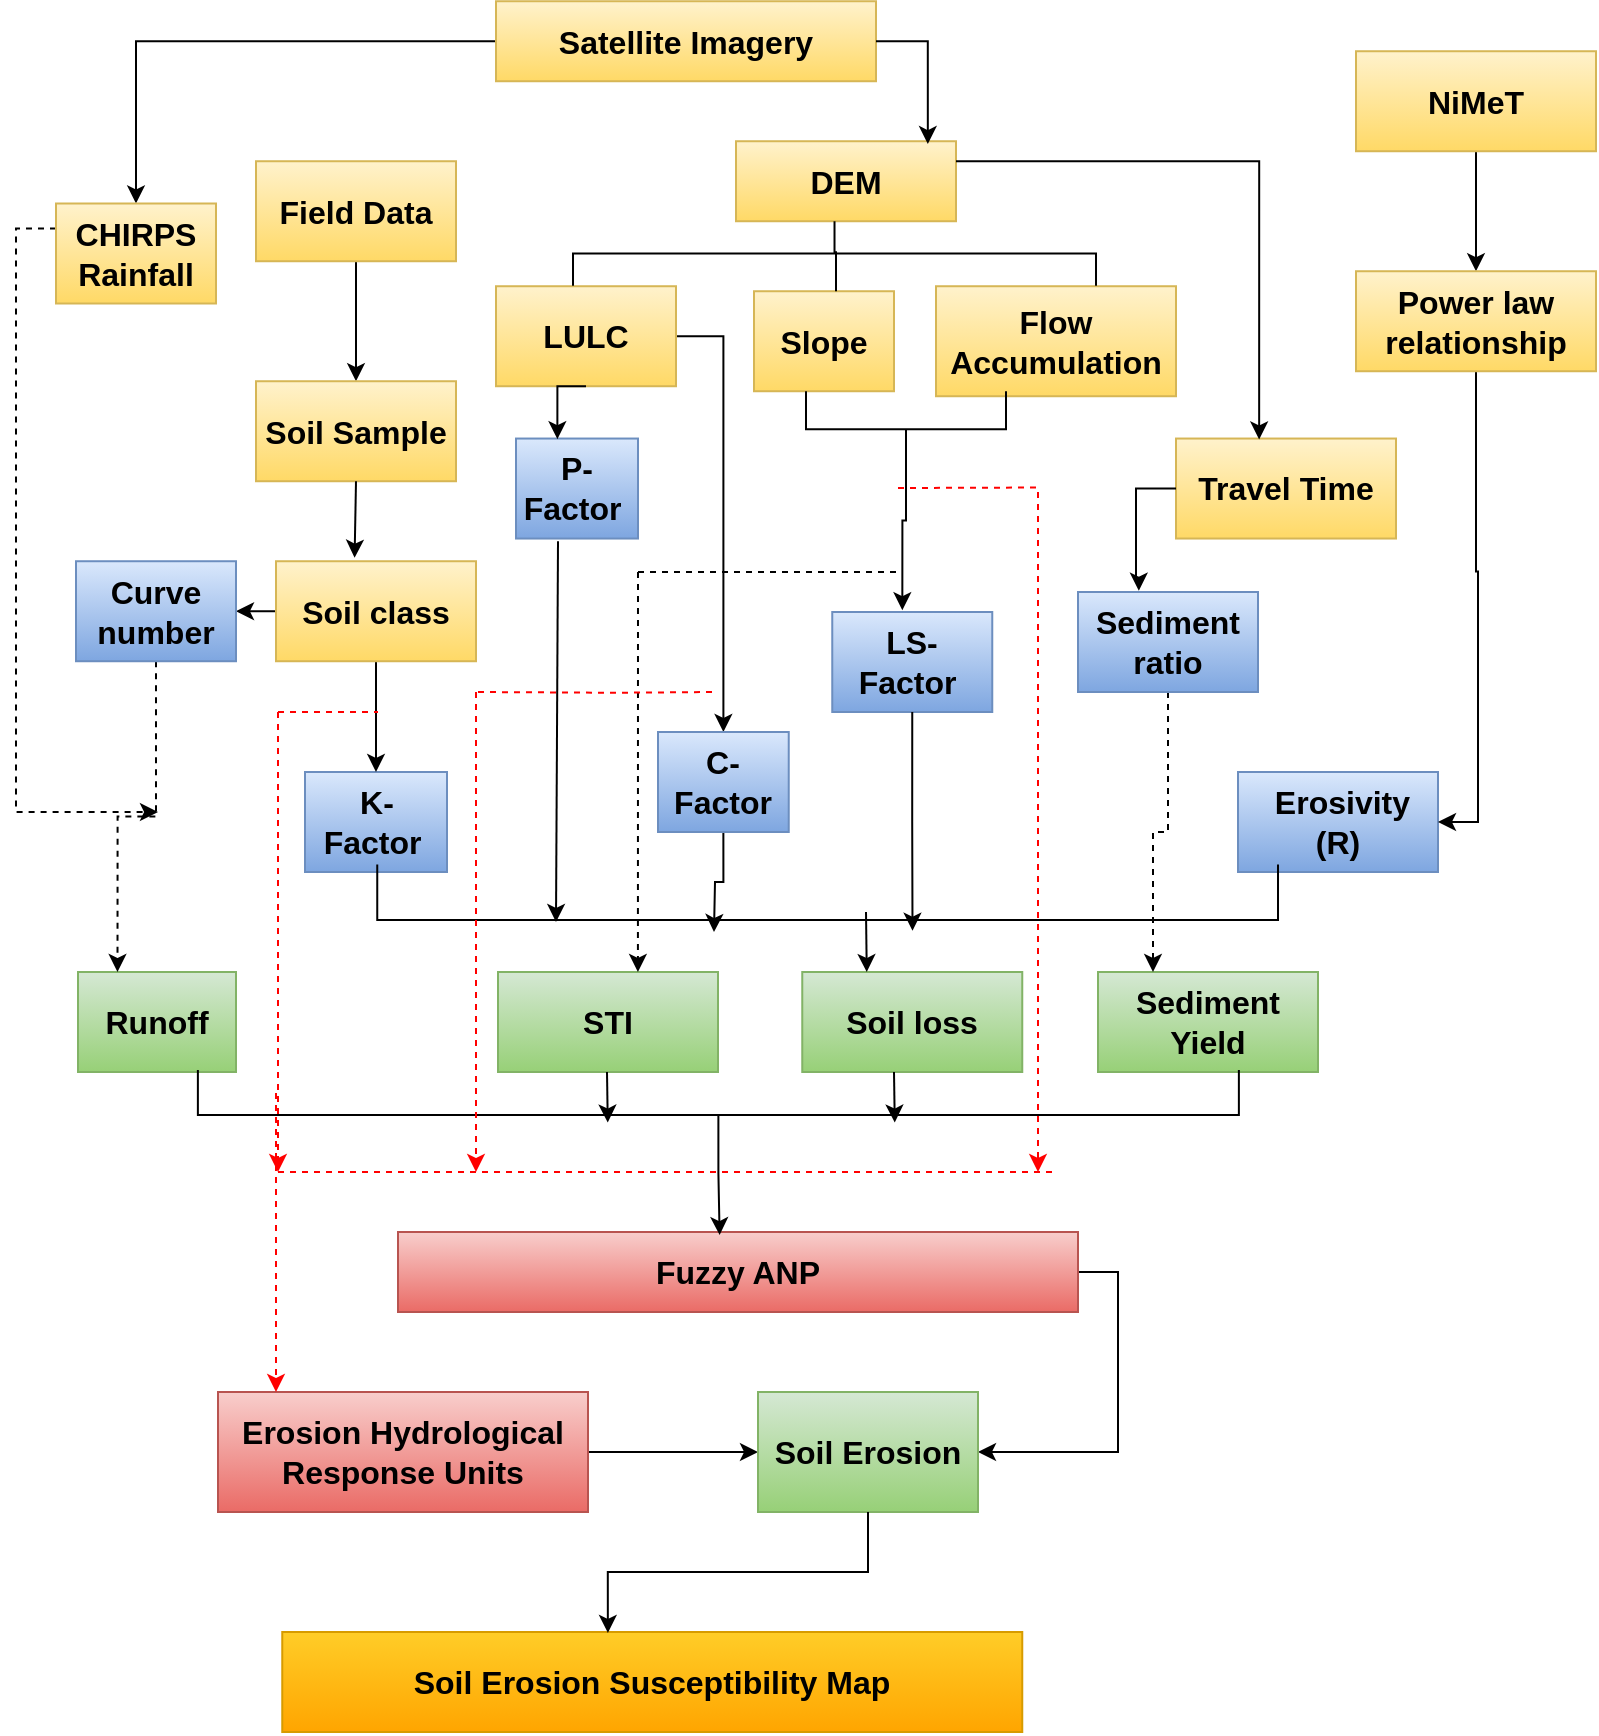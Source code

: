 <mxfile version="24.6.5" type="github">
  <diagram name="Page-1" id="inqWLciCbVHI9luaHnti">
    <mxGraphModel dx="1032" dy="501" grid="1" gridSize="10" guides="1" tooltips="1" connect="1" arrows="1" fold="1" page="1" pageScale="1" pageWidth="827" pageHeight="1169" math="0" shadow="0">
      <root>
        <mxCell id="0" />
        <mxCell id="1" parent="0" />
        <mxCell id="StorMDXj1wA3yloI9Yh7-1" value="&lt;b&gt;&lt;font style=&quot;font-size: 16px;&quot;&gt;DEM&lt;/font&gt;&lt;/b&gt;" style="rounded=0;whiteSpace=wrap;html=1;fillColor=#fff2cc;gradientColor=#ffd966;strokeColor=#d6b656;" vertex="1" parent="1">
          <mxGeometry x="379" y="134.62" width="110" height="40" as="geometry" />
        </mxCell>
        <mxCell id="StorMDXj1wA3yloI9Yh7-47" style="edgeStyle=orthogonalEdgeStyle;rounded=0;orthogonalLoop=1;jettySize=auto;html=1;exitX=0;exitY=0.5;exitDx=0;exitDy=0;entryX=0.5;entryY=0;entryDx=0;entryDy=0;" edge="1" parent="1" source="StorMDXj1wA3yloI9Yh7-5" target="StorMDXj1wA3yloI9Yh7-26">
          <mxGeometry relative="1" as="geometry" />
        </mxCell>
        <mxCell id="StorMDXj1wA3yloI9Yh7-5" value="&lt;b&gt;&lt;font style=&quot;font-size: 16px;&quot;&gt;Satellite Imagery&lt;/font&gt;&lt;/b&gt;" style="rounded=0;whiteSpace=wrap;html=1;fillColor=#fff2cc;gradientColor=#ffd966;strokeColor=#d6b656;" vertex="1" parent="1">
          <mxGeometry x="259" y="64.62" width="190" height="40" as="geometry" />
        </mxCell>
        <mxCell id="StorMDXj1wA3yloI9Yh7-94" style="edgeStyle=orthogonalEdgeStyle;rounded=0;orthogonalLoop=1;jettySize=auto;html=1;exitX=1;exitY=0.5;exitDx=0;exitDy=0;" edge="1" parent="1" source="StorMDXj1wA3yloI9Yh7-6" target="StorMDXj1wA3yloI9Yh7-16">
          <mxGeometry relative="1" as="geometry" />
        </mxCell>
        <mxCell id="StorMDXj1wA3yloI9Yh7-6" value="&lt;b&gt;&lt;font style=&quot;font-size: 16px;&quot;&gt;Erosion Hydrological Response Units&lt;/font&gt;&lt;/b&gt;" style="rounded=0;whiteSpace=wrap;html=1;fillColor=#f8cecc;gradientColor=#ea6b66;strokeColor=#b85450;" vertex="1" parent="1">
          <mxGeometry x="120" y="760" width="185" height="60" as="geometry" />
        </mxCell>
        <mxCell id="StorMDXj1wA3yloI9Yh7-7" value="&lt;b&gt;&lt;font style=&quot;font-size: 16px;&quot;&gt;Soil loss&lt;/font&gt;&lt;/b&gt;" style="rounded=0;whiteSpace=wrap;html=1;fillColor=#d5e8d4;gradientColor=#97d077;strokeColor=#82b366;" vertex="1" parent="1">
          <mxGeometry x="412.13" y="550" width="110" height="50" as="geometry" />
        </mxCell>
        <mxCell id="StorMDXj1wA3yloI9Yh7-8" value="&lt;b&gt;&lt;font style=&quot;font-size: 16px;&quot;&gt;STI&lt;/font&gt;&lt;/b&gt;" style="rounded=0;whiteSpace=wrap;html=1;fillColor=#d5e8d4;gradientColor=#97d077;strokeColor=#82b366;" vertex="1" parent="1">
          <mxGeometry x="260" y="550" width="110" height="50" as="geometry" />
        </mxCell>
        <mxCell id="StorMDXj1wA3yloI9Yh7-9" value="&lt;b&gt;&lt;font style=&quot;font-size: 16px;&quot;&gt;&amp;nbsp;Erosivity (R)&lt;/font&gt;&lt;/b&gt;" style="rounded=0;whiteSpace=wrap;html=1;fillColor=#dae8fc;gradientColor=#7ea6e0;strokeColor=#6c8ebf;" vertex="1" parent="1">
          <mxGeometry x="630" y="450" width="100" height="50" as="geometry" />
        </mxCell>
        <mxCell id="StorMDXj1wA3yloI9Yh7-60" style="edgeStyle=orthogonalEdgeStyle;rounded=0;orthogonalLoop=1;jettySize=auto;html=1;exitX=1;exitY=0.5;exitDx=0;exitDy=0;" edge="1" parent="1" source="StorMDXj1wA3yloI9Yh7-10" target="StorMDXj1wA3yloI9Yh7-11">
          <mxGeometry relative="1" as="geometry" />
        </mxCell>
        <mxCell id="StorMDXj1wA3yloI9Yh7-10" value="&lt;b&gt;&lt;font style=&quot;font-size: 16px;&quot;&gt;LULC&lt;/font&gt;&lt;/b&gt;" style="rounded=0;whiteSpace=wrap;html=1;fillColor=#fff2cc;gradientColor=#ffd966;strokeColor=#d6b656;" vertex="1" parent="1">
          <mxGeometry x="259" y="207.12" width="90" height="50" as="geometry" />
        </mxCell>
        <mxCell id="StorMDXj1wA3yloI9Yh7-74" style="edgeStyle=orthogonalEdgeStyle;rounded=0;orthogonalLoop=1;jettySize=auto;html=1;exitX=0.5;exitY=1;exitDx=0;exitDy=0;" edge="1" parent="1" source="StorMDXj1wA3yloI9Yh7-11">
          <mxGeometry relative="1" as="geometry">
            <mxPoint x="368" y="530" as="targetPoint" />
          </mxGeometry>
        </mxCell>
        <mxCell id="StorMDXj1wA3yloI9Yh7-11" value="&lt;b&gt;&lt;font style=&quot;font-size: 16px;&quot;&gt;C- Factor&lt;/font&gt;&lt;/b&gt;" style="rounded=0;whiteSpace=wrap;html=1;fillColor=#dae8fc;gradientColor=#7ea6e0;strokeColor=#6c8ebf;" vertex="1" parent="1">
          <mxGeometry x="340" y="430" width="65.37" height="50" as="geometry" />
        </mxCell>
        <mxCell id="StorMDXj1wA3yloI9Yh7-12" value="&lt;span style=&quot;font-size: 16px;&quot;&gt;&lt;b&gt;Runoff&lt;/b&gt;&lt;/span&gt;" style="rounded=0;whiteSpace=wrap;html=1;fillColor=#d5e8d4;gradientColor=#97d077;strokeColor=#82b366;" vertex="1" parent="1">
          <mxGeometry x="50" y="550" width="79" height="50" as="geometry" />
        </mxCell>
        <mxCell id="StorMDXj1wA3yloI9Yh7-13" value="&lt;b&gt;&lt;font style=&quot;font-size: 16px;&quot;&gt;P- Factor&amp;nbsp;&lt;/font&gt;&lt;/b&gt;" style="rounded=0;whiteSpace=wrap;html=1;fillColor=#dae8fc;gradientColor=#7ea6e0;strokeColor=#6c8ebf;" vertex="1" parent="1">
          <mxGeometry x="269" y="283.27" width="61" height="50" as="geometry" />
        </mxCell>
        <mxCell id="StorMDXj1wA3yloI9Yh7-14" value="&lt;span style=&quot;font-size: 16px;&quot;&gt;&lt;b&gt;Sediment Yield&lt;/b&gt;&lt;/span&gt;" style="rounded=0;whiteSpace=wrap;html=1;fillColor=#d5e8d4;gradientColor=#97d077;strokeColor=#82b366;" vertex="1" parent="1">
          <mxGeometry x="560" y="550" width="110" height="50" as="geometry" />
        </mxCell>
        <mxCell id="StorMDXj1wA3yloI9Yh7-95" style="edgeStyle=orthogonalEdgeStyle;rounded=0;orthogonalLoop=1;jettySize=auto;html=1;exitX=1;exitY=0.5;exitDx=0;exitDy=0;entryX=1;entryY=0.5;entryDx=0;entryDy=0;" edge="1" parent="1" source="StorMDXj1wA3yloI9Yh7-15" target="StorMDXj1wA3yloI9Yh7-16">
          <mxGeometry relative="1" as="geometry" />
        </mxCell>
        <mxCell id="StorMDXj1wA3yloI9Yh7-15" value="&lt;b&gt;&lt;font style=&quot;font-size: 16px;&quot;&gt;Fuzzy ANP&lt;/font&gt;&lt;/b&gt;" style="rounded=0;whiteSpace=wrap;html=1;fillColor=#f8cecc;gradientColor=#ea6b66;strokeColor=#b85450;" vertex="1" parent="1">
          <mxGeometry x="210" y="680" width="340" height="40" as="geometry" />
        </mxCell>
        <mxCell id="StorMDXj1wA3yloI9Yh7-16" value="&lt;b&gt;&lt;font style=&quot;font-size: 16px;&quot;&gt;Soil Erosion&lt;/font&gt;&lt;/b&gt;" style="rounded=0;whiteSpace=wrap;html=1;fillColor=#d5e8d4;gradientColor=#97d077;strokeColor=#82b366;" vertex="1" parent="1">
          <mxGeometry x="390" y="760" width="110" height="60" as="geometry" />
        </mxCell>
        <mxCell id="StorMDXj1wA3yloI9Yh7-17" value="&lt;b&gt;&lt;font style=&quot;font-size: 16px;&quot;&gt;Soil Erosion Susceptibility Map&lt;/font&gt;&lt;/b&gt;" style="rounded=0;whiteSpace=wrap;html=1;fillColor=#ffcd28;strokeColor=#d79b00;gradientColor=#ffa500;" vertex="1" parent="1">
          <mxGeometry x="152.13" y="880" width="370" height="50" as="geometry" />
        </mxCell>
        <mxCell id="StorMDXj1wA3yloI9Yh7-18" value="&lt;b&gt;&lt;font style=&quot;font-size: 16px;&quot;&gt;K- Factor&amp;nbsp;&lt;/font&gt;&lt;/b&gt;" style="rounded=0;whiteSpace=wrap;html=1;fillColor=#dae8fc;gradientColor=#7ea6e0;strokeColor=#6c8ebf;" vertex="1" parent="1">
          <mxGeometry x="163.5" y="450" width="71" height="50" as="geometry" />
        </mxCell>
        <mxCell id="StorMDXj1wA3yloI9Yh7-19" value="&lt;b&gt;&lt;font style=&quot;font-size: 16px;&quot;&gt;LS- Factor&amp;nbsp;&lt;/font&gt;&lt;/b&gt;" style="rounded=0;whiteSpace=wrap;html=1;fillColor=#dae8fc;gradientColor=#7ea6e0;strokeColor=#6c8ebf;" vertex="1" parent="1">
          <mxGeometry x="427.13" y="370" width="80" height="50" as="geometry" />
        </mxCell>
        <mxCell id="StorMDXj1wA3yloI9Yh7-20" value="&lt;b&gt;&lt;font style=&quot;font-size: 16px;&quot;&gt;Slope&lt;/font&gt;&lt;/b&gt;" style="rounded=0;whiteSpace=wrap;html=1;fillColor=#fff2cc;gradientColor=#ffd966;strokeColor=#d6b656;" vertex="1" parent="1">
          <mxGeometry x="388" y="209.62" width="70" height="50" as="geometry" />
        </mxCell>
        <mxCell id="StorMDXj1wA3yloI9Yh7-21" value="&lt;b&gt;&lt;font style=&quot;font-size: 16px;&quot;&gt;Flow Accumulation&lt;/font&gt;&lt;/b&gt;" style="rounded=0;whiteSpace=wrap;html=1;fillColor=#fff2cc;gradientColor=#ffd966;strokeColor=#d6b656;" vertex="1" parent="1">
          <mxGeometry x="479" y="207.12" width="120" height="55" as="geometry" />
        </mxCell>
        <mxCell id="StorMDXj1wA3yloI9Yh7-45" style="edgeStyle=orthogonalEdgeStyle;rounded=0;orthogonalLoop=1;jettySize=auto;html=1;exitX=0.5;exitY=1;exitDx=0;exitDy=0;entryX=0.5;entryY=0;entryDx=0;entryDy=0;" edge="1" parent="1" source="StorMDXj1wA3yloI9Yh7-23" target="StorMDXj1wA3yloI9Yh7-24">
          <mxGeometry relative="1" as="geometry" />
        </mxCell>
        <mxCell id="StorMDXj1wA3yloI9Yh7-23" value="&lt;b&gt;&lt;font style=&quot;font-size: 16px;&quot;&gt;NiMeT&lt;/font&gt;&lt;/b&gt;" style="rounded=0;whiteSpace=wrap;html=1;fillColor=#fff2cc;gradientColor=#ffd966;strokeColor=#d6b656;" vertex="1" parent="1">
          <mxGeometry x="689" y="89.62" width="120" height="50" as="geometry" />
        </mxCell>
        <mxCell id="StorMDXj1wA3yloI9Yh7-86" style="edgeStyle=orthogonalEdgeStyle;rounded=0;orthogonalLoop=1;jettySize=auto;html=1;exitX=0.5;exitY=1;exitDx=0;exitDy=0;entryX=1;entryY=0.5;entryDx=0;entryDy=0;" edge="1" parent="1" source="StorMDXj1wA3yloI9Yh7-24" target="StorMDXj1wA3yloI9Yh7-9">
          <mxGeometry relative="1" as="geometry" />
        </mxCell>
        <mxCell id="StorMDXj1wA3yloI9Yh7-24" value="&lt;b&gt;&lt;font style=&quot;font-size: 16px;&quot;&gt;Power law relationship&lt;/font&gt;&lt;/b&gt;" style="rounded=0;whiteSpace=wrap;html=1;fillColor=#fff2cc;gradientColor=#ffd966;strokeColor=#d6b656;" vertex="1" parent="1">
          <mxGeometry x="689" y="199.62" width="120" height="50" as="geometry" />
        </mxCell>
        <mxCell id="StorMDXj1wA3yloI9Yh7-48" style="edgeStyle=orthogonalEdgeStyle;rounded=0;orthogonalLoop=1;jettySize=auto;html=1;exitX=0.5;exitY=1;exitDx=0;exitDy=0;entryX=0.5;entryY=0;entryDx=0;entryDy=0;" edge="1" parent="1" source="StorMDXj1wA3yloI9Yh7-25" target="StorMDXj1wA3yloI9Yh7-27">
          <mxGeometry relative="1" as="geometry" />
        </mxCell>
        <mxCell id="StorMDXj1wA3yloI9Yh7-25" value="&lt;b&gt;&lt;font style=&quot;font-size: 16px;&quot;&gt;Field Data&lt;/font&gt;&lt;/b&gt;" style="rounded=0;whiteSpace=wrap;html=1;fillColor=#fff2cc;gradientColor=#ffd966;strokeColor=#d6b656;" vertex="1" parent="1">
          <mxGeometry x="139" y="144.62" width="100" height="50" as="geometry" />
        </mxCell>
        <mxCell id="StorMDXj1wA3yloI9Yh7-72" style="edgeStyle=orthogonalEdgeStyle;rounded=0;orthogonalLoop=1;jettySize=auto;html=1;exitX=0;exitY=0.25;exitDx=0;exitDy=0;dashed=1;" edge="1" parent="1" source="StorMDXj1wA3yloI9Yh7-26">
          <mxGeometry relative="1" as="geometry">
            <mxPoint x="90" y="470" as="targetPoint" />
            <Array as="points">
              <mxPoint x="19" y="178" />
              <mxPoint x="19" y="470" />
            </Array>
          </mxGeometry>
        </mxCell>
        <mxCell id="StorMDXj1wA3yloI9Yh7-26" value="&lt;b&gt;&lt;font style=&quot;font-size: 16px;&quot;&gt;CHIRPS Rainfall&lt;/font&gt;&lt;/b&gt;" style="rounded=0;whiteSpace=wrap;html=1;fillColor=#fff2cc;gradientColor=#ffd966;strokeColor=#d6b656;" vertex="1" parent="1">
          <mxGeometry x="39" y="165.75" width="80" height="50" as="geometry" />
        </mxCell>
        <mxCell id="StorMDXj1wA3yloI9Yh7-27" value="&lt;b&gt;&lt;font style=&quot;font-size: 16px;&quot;&gt;Soil Sample&lt;/font&gt;&lt;/b&gt;" style="rounded=0;whiteSpace=wrap;html=1;fillColor=#fff2cc;gradientColor=#ffd966;strokeColor=#d6b656;" vertex="1" parent="1">
          <mxGeometry x="139" y="254.62" width="100" height="50" as="geometry" />
        </mxCell>
        <mxCell id="StorMDXj1wA3yloI9Yh7-50" style="edgeStyle=orthogonalEdgeStyle;rounded=0;orthogonalLoop=1;jettySize=auto;html=1;exitX=0;exitY=0.5;exitDx=0;exitDy=0;entryX=1;entryY=0.5;entryDx=0;entryDy=0;" edge="1" parent="1" source="StorMDXj1wA3yloI9Yh7-28" target="StorMDXj1wA3yloI9Yh7-29">
          <mxGeometry relative="1" as="geometry" />
        </mxCell>
        <mxCell id="StorMDXj1wA3yloI9Yh7-89" style="edgeStyle=orthogonalEdgeStyle;rounded=0;orthogonalLoop=1;jettySize=auto;html=1;exitX=0.5;exitY=1;exitDx=0;exitDy=0;entryX=0.5;entryY=0;entryDx=0;entryDy=0;" edge="1" parent="1" source="StorMDXj1wA3yloI9Yh7-28" target="StorMDXj1wA3yloI9Yh7-18">
          <mxGeometry relative="1" as="geometry" />
        </mxCell>
        <mxCell id="StorMDXj1wA3yloI9Yh7-28" value="&lt;b&gt;&lt;font style=&quot;font-size: 16px;&quot;&gt;Soil class&lt;/font&gt;&lt;/b&gt;" style="rounded=0;whiteSpace=wrap;html=1;fillColor=#fff2cc;gradientColor=#ffd966;strokeColor=#d6b656;" vertex="1" parent="1">
          <mxGeometry x="149" y="344.62" width="100" height="50" as="geometry" />
        </mxCell>
        <mxCell id="StorMDXj1wA3yloI9Yh7-71" style="edgeStyle=orthogonalEdgeStyle;rounded=0;orthogonalLoop=1;jettySize=auto;html=1;exitX=0.5;exitY=1;exitDx=0;exitDy=0;entryX=0.25;entryY=0;entryDx=0;entryDy=0;dashed=1;" edge="1" parent="1" source="StorMDXj1wA3yloI9Yh7-29" target="StorMDXj1wA3yloI9Yh7-12">
          <mxGeometry relative="1" as="geometry" />
        </mxCell>
        <mxCell id="StorMDXj1wA3yloI9Yh7-29" value="&lt;b&gt;&lt;font style=&quot;font-size: 16px;&quot;&gt;Curve number&lt;/font&gt;&lt;/b&gt;" style="rounded=0;whiteSpace=wrap;html=1;fillColor=#dae8fc;gradientColor=#7ea6e0;strokeColor=#6c8ebf;" vertex="1" parent="1">
          <mxGeometry x="49" y="344.62" width="80" height="50" as="geometry" />
        </mxCell>
        <mxCell id="StorMDXj1wA3yloI9Yh7-30" value="&lt;b&gt;&lt;font style=&quot;font-size: 16px;&quot;&gt;Travel Time&lt;/font&gt;&lt;/b&gt;" style="rounded=0;whiteSpace=wrap;html=1;fillColor=#fff2cc;gradientColor=#ffd966;strokeColor=#d6b656;" vertex="1" parent="1">
          <mxGeometry x="599" y="283.27" width="110" height="50" as="geometry" />
        </mxCell>
        <mxCell id="StorMDXj1wA3yloI9Yh7-33" value="" style="strokeWidth=1;html=1;shape=mxgraph.flowchart.annotation_2;align=left;labelPosition=right;pointerEvents=1;rotation=90;" vertex="1" parent="1">
          <mxGeometry x="412.13" y="60" width="32.25" height="261.5" as="geometry" />
        </mxCell>
        <mxCell id="StorMDXj1wA3yloI9Yh7-38" value="" style="endArrow=none;html=1;rounded=0;" edge="1" parent="1">
          <mxGeometry width="50" height="50" relative="1" as="geometry">
            <mxPoint x="429" y="209.62" as="sourcePoint" />
            <mxPoint x="429" y="189.62" as="targetPoint" />
          </mxGeometry>
        </mxCell>
        <mxCell id="StorMDXj1wA3yloI9Yh7-49" style="edgeStyle=orthogonalEdgeStyle;rounded=0;orthogonalLoop=1;jettySize=auto;html=1;exitX=0.5;exitY=1;exitDx=0;exitDy=0;entryX=0.393;entryY=-0.035;entryDx=0;entryDy=0;entryPerimeter=0;" edge="1" parent="1" source="StorMDXj1wA3yloI9Yh7-27" target="StorMDXj1wA3yloI9Yh7-28">
          <mxGeometry relative="1" as="geometry" />
        </mxCell>
        <mxCell id="StorMDXj1wA3yloI9Yh7-54" style="edgeStyle=orthogonalEdgeStyle;rounded=0;orthogonalLoop=1;jettySize=auto;html=1;exitX=1;exitY=0.25;exitDx=0;exitDy=0;entryX=0.378;entryY=0.009;entryDx=0;entryDy=0;entryPerimeter=0;" edge="1" parent="1" source="StorMDXj1wA3yloI9Yh7-1" target="StorMDXj1wA3yloI9Yh7-30">
          <mxGeometry relative="1" as="geometry" />
        </mxCell>
        <mxCell id="StorMDXj1wA3yloI9Yh7-56" style="edgeStyle=orthogonalEdgeStyle;rounded=0;orthogonalLoop=1;jettySize=auto;html=1;exitX=0.5;exitY=1;exitDx=0;exitDy=0;entryX=0.339;entryY=0.006;entryDx=0;entryDy=0;entryPerimeter=0;" edge="1" parent="1" source="StorMDXj1wA3yloI9Yh7-10" target="StorMDXj1wA3yloI9Yh7-13">
          <mxGeometry relative="1" as="geometry" />
        </mxCell>
        <mxCell id="StorMDXj1wA3yloI9Yh7-57" value="" style="strokeWidth=1;html=1;shape=mxgraph.flowchart.annotation_1;align=left;pointerEvents=1;rotation=-90;" vertex="1" parent="1">
          <mxGeometry x="454.5" y="219.12" width="19" height="100" as="geometry" />
        </mxCell>
        <mxCell id="StorMDXj1wA3yloI9Yh7-59" style="edgeStyle=orthogonalEdgeStyle;rounded=0;orthogonalLoop=1;jettySize=auto;html=1;exitX=0;exitY=0.5;exitDx=0;exitDy=0;exitPerimeter=0;entryX=0.438;entryY=-0.018;entryDx=0;entryDy=0;entryPerimeter=0;" edge="1" parent="1" source="StorMDXj1wA3yloI9Yh7-57" target="StorMDXj1wA3yloI9Yh7-19">
          <mxGeometry relative="1" as="geometry" />
        </mxCell>
        <mxCell id="StorMDXj1wA3yloI9Yh7-62" value="" style="endArrow=classic;html=1;rounded=0;" edge="1" parent="1">
          <mxGeometry width="50" height="50" relative="1" as="geometry">
            <mxPoint x="290" y="334.62" as="sourcePoint" />
            <mxPoint x="289" y="525" as="targetPoint" />
          </mxGeometry>
        </mxCell>
        <mxCell id="StorMDXj1wA3yloI9Yh7-65" style="edgeStyle=orthogonalEdgeStyle;rounded=0;orthogonalLoop=1;jettySize=auto;html=1;exitX=0.5;exitY=1;exitDx=0;exitDy=0;entryX=0.395;entryY=0.614;entryDx=0;entryDy=0;entryPerimeter=0;" edge="1" parent="1" source="StorMDXj1wA3yloI9Yh7-19">
          <mxGeometry relative="1" as="geometry">
            <mxPoint x="467.257" y="529.34" as="targetPoint" />
          </mxGeometry>
        </mxCell>
        <mxCell id="StorMDXj1wA3yloI9Yh7-76" style="edgeStyle=orthogonalEdgeStyle;rounded=0;orthogonalLoop=1;jettySize=auto;html=1;exitX=0.5;exitY=1;exitDx=0;exitDy=0;entryX=0.25;entryY=0;entryDx=0;entryDy=0;dashed=1;" edge="1" parent="1" source="StorMDXj1wA3yloI9Yh7-69" target="StorMDXj1wA3yloI9Yh7-14">
          <mxGeometry relative="1" as="geometry" />
        </mxCell>
        <mxCell id="StorMDXj1wA3yloI9Yh7-69" value="&lt;b&gt;&lt;font style=&quot;font-size: 16px;&quot;&gt;Sediment ratio&lt;/font&gt;&lt;/b&gt;" style="rounded=0;whiteSpace=wrap;html=1;fillColor=#dae8fc;gradientColor=#7ea6e0;strokeColor=#6c8ebf;" vertex="1" parent="1">
          <mxGeometry x="550" y="360" width="90" height="50" as="geometry" />
        </mxCell>
        <mxCell id="StorMDXj1wA3yloI9Yh7-73" value="" style="strokeWidth=1;html=1;shape=mxgraph.flowchart.annotation_1;align=left;pointerEvents=1;rotation=-90;" vertex="1" parent="1">
          <mxGeometry x="410.94" y="284.94" width="27.75" height="450.38" as="geometry" />
        </mxCell>
        <mxCell id="StorMDXj1wA3yloI9Yh7-77" value="" style="endArrow=none;html=1;rounded=0;dashed=1;" edge="1" parent="1">
          <mxGeometry width="50" height="50" relative="1" as="geometry">
            <mxPoint x="330" y="350" as="sourcePoint" />
            <mxPoint x="460" y="350" as="targetPoint" />
          </mxGeometry>
        </mxCell>
        <mxCell id="StorMDXj1wA3yloI9Yh7-78" value="" style="endArrow=classic;html=1;rounded=0;entryX=0.636;entryY=0;entryDx=0;entryDy=0;entryPerimeter=0;dashed=1;" edge="1" parent="1" target="StorMDXj1wA3yloI9Yh7-8">
          <mxGeometry width="50" height="50" relative="1" as="geometry">
            <mxPoint x="330" y="350" as="sourcePoint" />
            <mxPoint x="330" y="400" as="targetPoint" />
          </mxGeometry>
        </mxCell>
        <mxCell id="StorMDXj1wA3yloI9Yh7-80" value="" style="endArrow=classic;html=1;rounded=0;" edge="1" parent="1">
          <mxGeometry width="50" height="50" relative="1" as="geometry">
            <mxPoint x="444" y="520" as="sourcePoint" />
            <mxPoint x="444.38" y="550" as="targetPoint" />
          </mxGeometry>
        </mxCell>
        <mxCell id="StorMDXj1wA3yloI9Yh7-81" value="" style="endArrow=none;html=1;rounded=0;dashed=1;strokeColor=#FF0000;strokeWidth=1;" edge="1" parent="1">
          <mxGeometry width="50" height="50" relative="1" as="geometry">
            <mxPoint x="150" y="650" as="sourcePoint" />
            <mxPoint x="540" y="650" as="targetPoint" />
            <Array as="points" />
          </mxGeometry>
        </mxCell>
        <mxCell id="StorMDXj1wA3yloI9Yh7-82" value="" style="strokeWidth=1;html=1;shape=mxgraph.flowchart.annotation_1;align=left;pointerEvents=1;rotation=-90;" vertex="1" parent="1">
          <mxGeometry x="359" y="350" width="22.38" height="520.5" as="geometry" />
        </mxCell>
        <mxCell id="StorMDXj1wA3yloI9Yh7-83" value="" style="endArrow=classic;html=1;rounded=0;" edge="1" parent="1">
          <mxGeometry width="50" height="50" relative="1" as="geometry">
            <mxPoint x="458" y="600" as="sourcePoint" />
            <mxPoint x="458.38" y="625.25" as="targetPoint" />
          </mxGeometry>
        </mxCell>
        <mxCell id="StorMDXj1wA3yloI9Yh7-84" value="" style="endArrow=classic;html=1;rounded=0;" edge="1" parent="1">
          <mxGeometry width="50" height="50" relative="1" as="geometry">
            <mxPoint x="314.5" y="600" as="sourcePoint" />
            <mxPoint x="314.88" y="625.25" as="targetPoint" />
          </mxGeometry>
        </mxCell>
        <mxCell id="StorMDXj1wA3yloI9Yh7-85" style="edgeStyle=orthogonalEdgeStyle;rounded=0;orthogonalLoop=1;jettySize=auto;html=1;exitX=0;exitY=0.5;exitDx=0;exitDy=0;exitPerimeter=0;entryX=0.473;entryY=0.039;entryDx=0;entryDy=0;entryPerimeter=0;" edge="1" parent="1" source="StorMDXj1wA3yloI9Yh7-82" target="StorMDXj1wA3yloI9Yh7-15">
          <mxGeometry relative="1" as="geometry" />
        </mxCell>
        <mxCell id="StorMDXj1wA3yloI9Yh7-90" value="" style="endArrow=none;html=1;rounded=0;dashed=1;strokeWidth=1;strokeColor=#FF0000;" edge="1" parent="1">
          <mxGeometry width="50" height="50" relative="1" as="geometry">
            <mxPoint x="150" y="420" as="sourcePoint" />
            <mxPoint x="200" y="420" as="targetPoint" />
          </mxGeometry>
        </mxCell>
        <mxCell id="StorMDXj1wA3yloI9Yh7-92" value="" style="endArrow=classic;html=1;rounded=0;dashed=1;strokeColor=#FF0000;strokeWidth=1;" edge="1" parent="1">
          <mxGeometry width="50" height="50" relative="1" as="geometry">
            <mxPoint x="150" y="420" as="sourcePoint" />
            <mxPoint x="150" y="650" as="targetPoint" />
          </mxGeometry>
        </mxCell>
        <mxCell id="StorMDXj1wA3yloI9Yh7-93" value="" style="endArrow=classic;html=1;rounded=0;dashed=1;strokeColor=#FF0000;strokeWidth=1;" edge="1" parent="1">
          <mxGeometry width="50" height="50" relative="1" as="geometry">
            <mxPoint x="149" y="610.5" as="sourcePoint" />
            <mxPoint x="149" y="760" as="targetPoint" />
          </mxGeometry>
        </mxCell>
        <mxCell id="StorMDXj1wA3yloI9Yh7-99" style="edgeStyle=orthogonalEdgeStyle;rounded=0;orthogonalLoop=1;jettySize=auto;html=1;exitX=0.5;exitY=1;exitDx=0;exitDy=0;entryX=0.44;entryY=0.009;entryDx=0;entryDy=0;entryPerimeter=0;" edge="1" parent="1" source="StorMDXj1wA3yloI9Yh7-16" target="StorMDXj1wA3yloI9Yh7-17">
          <mxGeometry relative="1" as="geometry" />
        </mxCell>
        <mxCell id="StorMDXj1wA3yloI9Yh7-100" style="edgeStyle=orthogonalEdgeStyle;rounded=0;orthogonalLoop=1;jettySize=auto;html=1;exitX=0;exitY=0.5;exitDx=0;exitDy=0;entryX=0.338;entryY=-0.013;entryDx=0;entryDy=0;entryPerimeter=0;" edge="1" parent="1" source="StorMDXj1wA3yloI9Yh7-30" target="StorMDXj1wA3yloI9Yh7-69">
          <mxGeometry relative="1" as="geometry" />
        </mxCell>
        <mxCell id="StorMDXj1wA3yloI9Yh7-101" value="" style="endArrow=none;html=1;rounded=0;dashed=1;strokeWidth=1;strokeColor=#FF0000;" edge="1" parent="1">
          <mxGeometry width="50" height="50" relative="1" as="geometry">
            <mxPoint x="250" y="410" as="sourcePoint" />
            <mxPoint x="369" y="410" as="targetPoint" />
            <Array as="points">
              <mxPoint x="319" y="410.38" />
            </Array>
          </mxGeometry>
        </mxCell>
        <mxCell id="StorMDXj1wA3yloI9Yh7-102" value="" style="endArrow=classic;html=1;rounded=0;dashed=1;strokeColor=#FF0000;strokeWidth=1;" edge="1" parent="1">
          <mxGeometry width="50" height="50" relative="1" as="geometry">
            <mxPoint x="249" y="410" as="sourcePoint" />
            <mxPoint x="249" y="650" as="targetPoint" />
          </mxGeometry>
        </mxCell>
        <mxCell id="StorMDXj1wA3yloI9Yh7-103" value="" style="endArrow=classic;html=1;rounded=0;dashed=1;strokeColor=#FF0000;strokeWidth=1;" edge="1" parent="1">
          <mxGeometry width="50" height="50" relative="1" as="geometry">
            <mxPoint x="530" y="310" as="sourcePoint" />
            <mxPoint x="530" y="650" as="targetPoint" />
          </mxGeometry>
        </mxCell>
        <mxCell id="StorMDXj1wA3yloI9Yh7-104" value="" style="endArrow=none;html=1;rounded=0;dashed=1;strokeWidth=1;strokeColor=#FF0000;" edge="1" parent="1">
          <mxGeometry width="50" height="50" relative="1" as="geometry">
            <mxPoint x="460" y="308" as="sourcePoint" />
            <mxPoint x="529" y="307.77" as="targetPoint" />
          </mxGeometry>
        </mxCell>
        <mxCell id="StorMDXj1wA3yloI9Yh7-105" style="edgeStyle=orthogonalEdgeStyle;rounded=0;orthogonalLoop=1;jettySize=auto;html=1;exitX=1;exitY=0.5;exitDx=0;exitDy=0;entryX=0.872;entryY=0.035;entryDx=0;entryDy=0;entryPerimeter=0;" edge="1" parent="1" source="StorMDXj1wA3yloI9Yh7-5" target="StorMDXj1wA3yloI9Yh7-1">
          <mxGeometry relative="1" as="geometry" />
        </mxCell>
      </root>
    </mxGraphModel>
  </diagram>
</mxfile>
